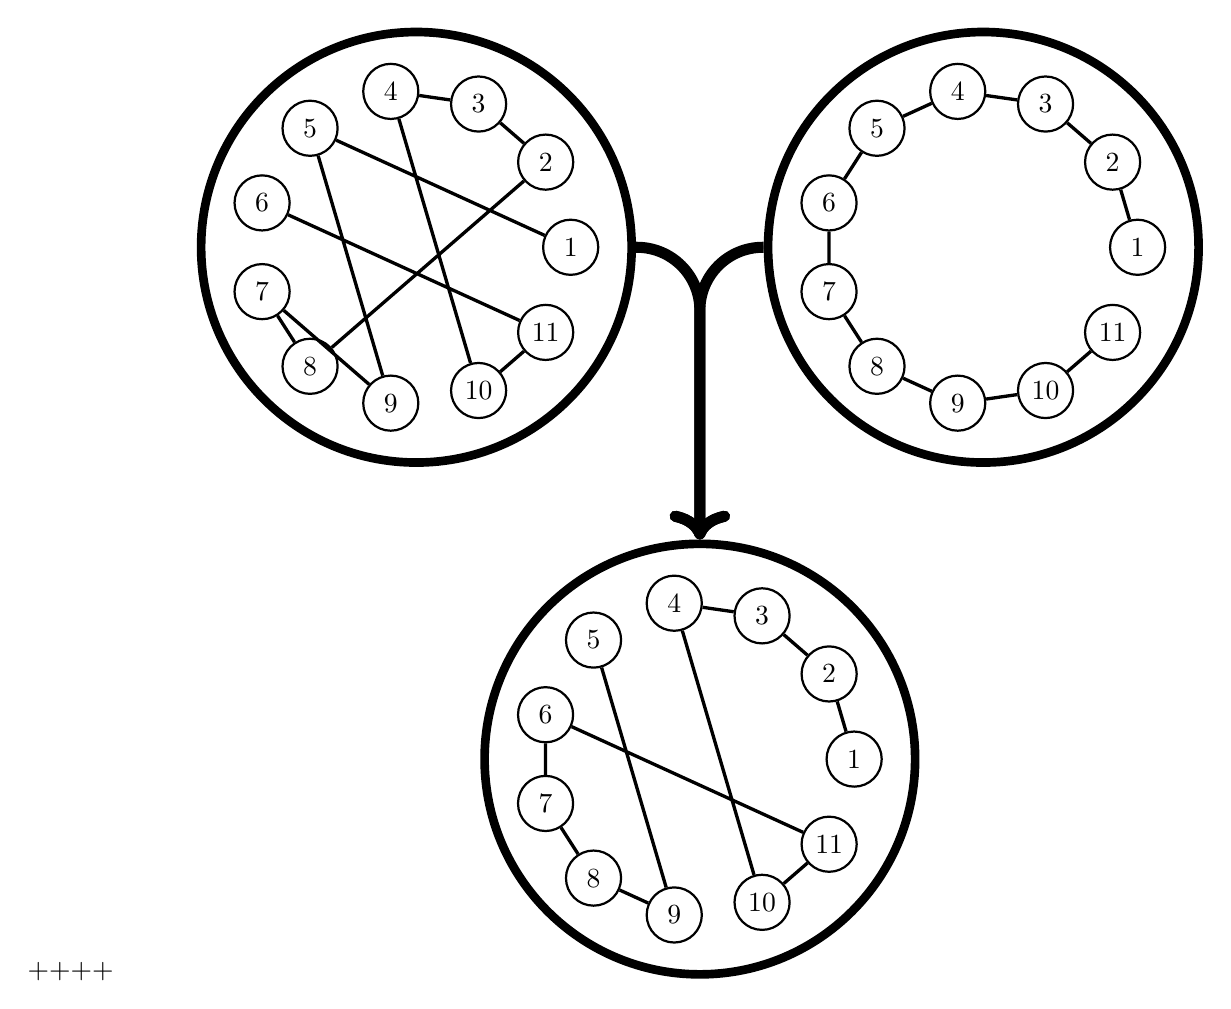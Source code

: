 \usetikzlibrary{fit}++++


\pgfdeclarelayer{background}
\pgfdeclarelayer{foreground} % not really needed
\pgfsetlayers{background,main,foreground}

\tikzset{
  double arrow/.style args={thickness is #1 color is #2}{
    ->,line width=#1,#2, rounded corners = 0.8cm
  }
}


\def\ystrait{2cm}
\def\parentdiff{3.6cm}
\def\lthickness{0.11cm}
\def\innerRadius{2cm}


\begin{tikzpicture}[ station/.style={circle, draw, thick, inner sep=0pt, minimum size = 7mm},
									, genome/.style={circle, inner sep=-0.4cm, draw, line width=\lthickness, , fill=black!0},
	]	
	
	
	\begin{scope}

		\begin{scope}[xshift=0cm]
		\foreach \n in {1,2,...,11}{
			\draw node [station] (a\n) at (\n *360/11-360/11:\innerRadius) {\n};
		}
		\draw [very thick]
			(a1) -- 
			(a5) --
			(a9) --
			(a7) --
			(a8) --
			(a2) --
			(a3) --
			(a4) --
			(a10) --
			(a11) --
			(a6);
		\end{scope}
	
		\begin{scope}[xshift=2* \parentdiff]
		\foreach \n in {1,2,...,11}{
			\draw node [station] (b\n) at (\n *360/11-360/11:\innerRadius) {\n};
		}
		\draw [very thick]

			(b1) --
			(b2) -- 
			(b3) -- 
			(b4) -- 
			(b5) -- 
			(b6) -- 
			(b7) --  
			(b8) --
			(b9) --
			(b10) -- 
			(b11);
		\end{scope}

	\end{scope}


	\begin{scope}[yshift=-6.5cm, xshift=\parentdiff]

		\begin{scope}[xshift=0cm]
		\foreach \n in {1,2,...,11}{
			\draw node [station] (c\n) at (\n *360/11-360/11:\innerRadius) {\n};
		}
		\draw [very thick]
			(c1) --
			(c2) -- 
			(c3) --
			(c4) -- 
			(c10) -- 
			(c11) -- 
			(c6) -- 
			(c7)-- 
			(c8) -- 
			(c9) -- 
			(c5);
		\end{scope}
	

	\end{scope}

	\begin{pgfonlayer}{background}
		\node (parent1) [genome, fit=(a1)(a2)(a3)(a4)(a5)(a6)(a7)(a8)(a9)(a10)(a11)] {};
		\node (parent2) [genome, fit=(b1)(b2)(b3)(b4)(b5)(b6)(b7)(b8)(b9)(b10)(b11)] {};
		\node (child) [genome, fit=(c1)(c2)(c3)(c4)(c5)(c6)(c7)(c8)(c9)(c10)(c11)] {};
	\end{pgfonlayer}

	\draw[double arrow=thickness is 4pt color is black](parent1.east)  -| (child.north);
	\draw[double arrow=thickness is 4pt color is black](parent2.west)  -| (child.north);

\end{tikzpicture}